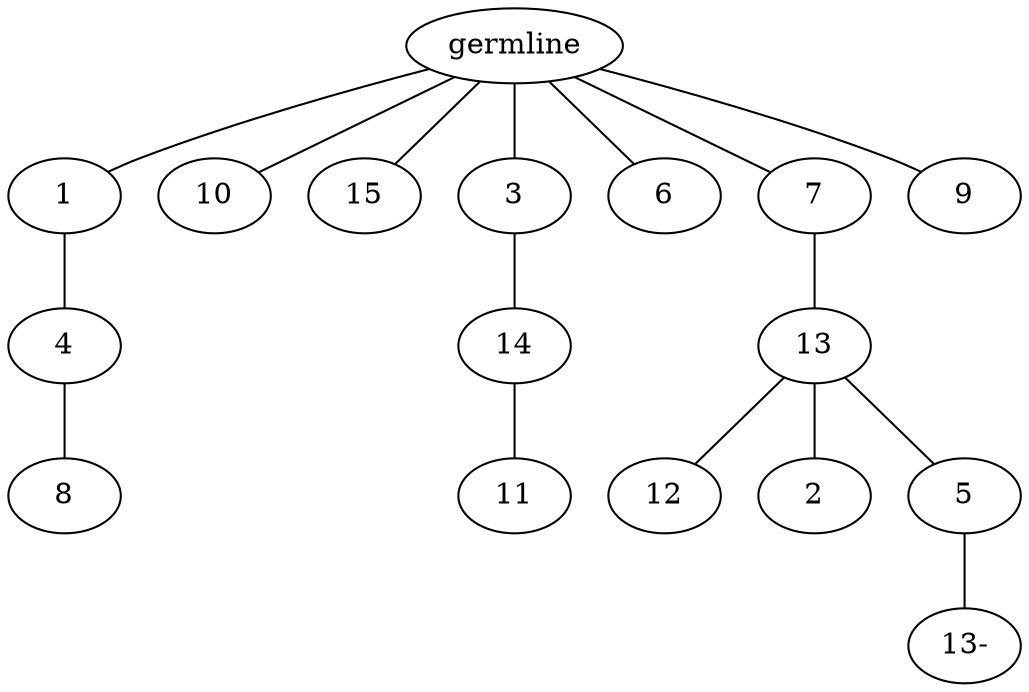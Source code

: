 graph tree {
    "140590416908240" [label="germline"];
    "140590417652320" [label="1"];
    "140590417651312" [label="4"];
    "140590417266624" [label="8"];
    "140590417652608" [label="10"];
    "140590417652176" [label="15"];
    "140590417652128" [label="3"];
    "140590417265760" [label="14"];
    "140590417268112" [label="11"];
    "140590417651792" [label="6"];
    "140590417580192" [label="7"];
    "140590417265664" [label="13"];
    "140590417267104" [label="12"];
    "140590417267920" [label="2"];
    "140590416614064" [label="5"];
    "140590416905696" [label="13-"];
    "140590417580288" [label="9"];
    "140590416908240" -- "140590417652320";
    "140590416908240" -- "140590417652608";
    "140590416908240" -- "140590417652176";
    "140590416908240" -- "140590417652128";
    "140590416908240" -- "140590417651792";
    "140590416908240" -- "140590417580192";
    "140590416908240" -- "140590417580288";
    "140590417652320" -- "140590417651312";
    "140590417651312" -- "140590417266624";
    "140590417652128" -- "140590417265760";
    "140590417265760" -- "140590417268112";
    "140590417580192" -- "140590417265664";
    "140590417265664" -- "140590417267104";
    "140590417265664" -- "140590417267920";
    "140590417265664" -- "140590416614064";
    "140590416614064" -- "140590416905696";
}
